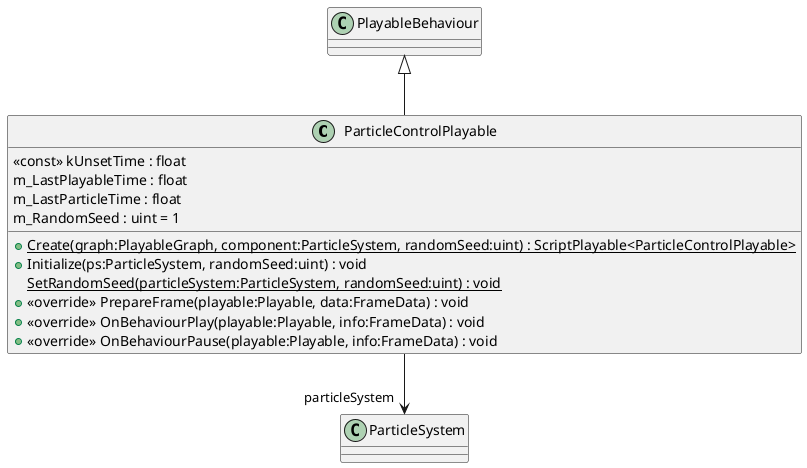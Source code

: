 @startuml
class ParticleControlPlayable {
    <<const>> kUnsetTime : float
    m_LastPlayableTime : float
    m_LastParticleTime : float
    m_RandomSeed : uint = 1
    + {static} Create(graph:PlayableGraph, component:ParticleSystem, randomSeed:uint) : ScriptPlayable<ParticleControlPlayable>
    + Initialize(ps:ParticleSystem, randomSeed:uint) : void
    {static} SetRandomSeed(particleSystem:ParticleSystem, randomSeed:uint) : void
    + <<override>> PrepareFrame(playable:Playable, data:FrameData) : void
    + <<override>> OnBehaviourPlay(playable:Playable, info:FrameData) : void
    + <<override>> OnBehaviourPause(playable:Playable, info:FrameData) : void
}
PlayableBehaviour <|-- ParticleControlPlayable
ParticleControlPlayable --> "particleSystem" ParticleSystem
@enduml
